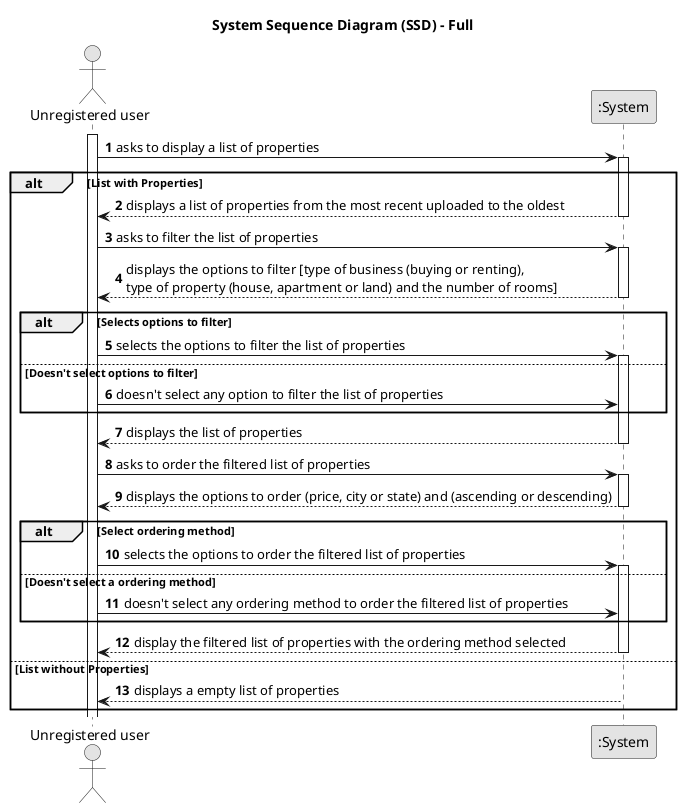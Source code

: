 @startuml
skinparam monochrome true
skinparam packageStyle rectangle
skinparam shadowing false

title System Sequence Diagram (SSD) - Full

autonumber

actor "Unregistered user" as User
participant ":System" as System

activate User

    User -> System : asks to display a list of properties
            activate System

    alt List with Properties

    System --> User : displays a list of properties from the most recent uploaded to the oldest
            deactivate System

    User -> System : asks to filter the list of properties
            activate System

    System --> User : displays the options to filter [type of business (buying or renting), \ntype of property (house, apartment or land) and the number of rooms]
             deactivate System

             alt Selects options to filter

             User -> System : selects the options to filter the list of properties
                     activate System

             else Doesn't select options to filter

             User -> System : doesn't select any option to filter the list of properties

             end

    System --> User : displays the list of properties
             deactivate System

    User -> System : asks to order the filtered list of properties
             activate System

    System --> User : displays the options to order (price, city or state) and (ascending or descending)
             deactivate System

             alt Select ordering method

             User -> System : selects the options to order the filtered list of properties
                    activate System

             else Doesn't select a ordering method

             User -> System : doesn't select any ordering method to order the filtered list of properties

             end

    System --> User : display the filtered list of properties with the ordering method selected
             deactivate System

    else List without Properties

    System --> User : displays a empty list of properties
            deactivate System

    end

@enduml